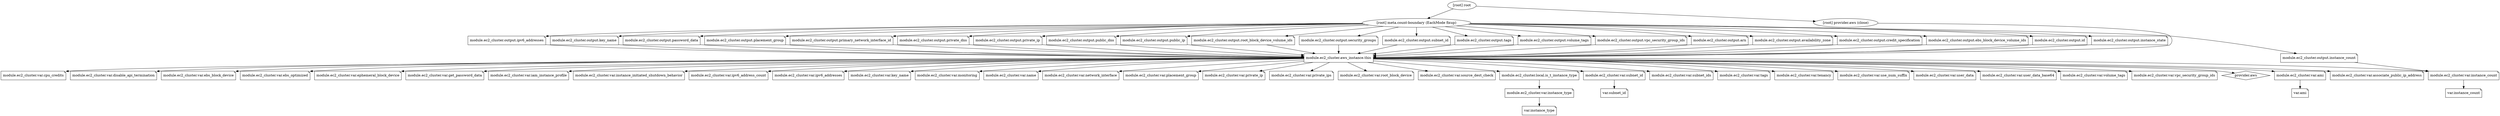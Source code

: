 digraph {
	compound = "true"
	newrank = "true"
	subgraph "root" {
		"[root] module.ec2_cluster.aws_instance.this" [label = "module.ec2_cluster.aws_instance.this", shape = "box"]
		"[root] module.ec2_cluster.local.is_t_instance_type" [label = "module.ec2_cluster.local.is_t_instance_type", shape = "note"]
		"[root] module.ec2_cluster.output.arn" [label = "module.ec2_cluster.output.arn", shape = "note"]
		"[root] module.ec2_cluster.output.availability_zone" [label = "module.ec2_cluster.output.availability_zone", shape = "note"]
		"[root] module.ec2_cluster.output.credit_specification" [label = "module.ec2_cluster.output.credit_specification", shape = "note"]
		"[root] module.ec2_cluster.output.ebs_block_device_volume_ids" [label = "module.ec2_cluster.output.ebs_block_device_volume_ids", shape = "note"]
		"[root] module.ec2_cluster.output.id" [label = "module.ec2_cluster.output.id", shape = "note"]
		"[root] module.ec2_cluster.output.instance_count" [label = "module.ec2_cluster.output.instance_count", shape = "note"]
		"[root] module.ec2_cluster.output.instance_state" [label = "module.ec2_cluster.output.instance_state", shape = "note"]
		"[root] module.ec2_cluster.output.ipv6_addresses" [label = "module.ec2_cluster.output.ipv6_addresses", shape = "note"]
		"[root] module.ec2_cluster.output.key_name" [label = "module.ec2_cluster.output.key_name", shape = "note"]
		"[root] module.ec2_cluster.output.password_data" [label = "module.ec2_cluster.output.password_data", shape = "note"]
		"[root] module.ec2_cluster.output.placement_group" [label = "module.ec2_cluster.output.placement_group", shape = "note"]
		"[root] module.ec2_cluster.output.primary_network_interface_id" [label = "module.ec2_cluster.output.primary_network_interface_id", shape = "note"]
		"[root] module.ec2_cluster.output.private_dns" [label = "module.ec2_cluster.output.private_dns", shape = "note"]
		"[root] module.ec2_cluster.output.private_ip" [label = "module.ec2_cluster.output.private_ip", shape = "note"]
		"[root] module.ec2_cluster.output.public_dns" [label = "module.ec2_cluster.output.public_dns", shape = "note"]
		"[root] module.ec2_cluster.output.public_ip" [label = "module.ec2_cluster.output.public_ip", shape = "note"]
		"[root] module.ec2_cluster.output.root_block_device_volume_ids" [label = "module.ec2_cluster.output.root_block_device_volume_ids", shape = "note"]
		"[root] module.ec2_cluster.output.security_groups" [label = "module.ec2_cluster.output.security_groups", shape = "note"]
		"[root] module.ec2_cluster.output.subnet_id" [label = "module.ec2_cluster.output.subnet_id", shape = "note"]
		"[root] module.ec2_cluster.output.tags" [label = "module.ec2_cluster.output.tags", shape = "note"]
		"[root] module.ec2_cluster.output.volume_tags" [label = "module.ec2_cluster.output.volume_tags", shape = "note"]
		"[root] module.ec2_cluster.output.vpc_security_group_ids" [label = "module.ec2_cluster.output.vpc_security_group_ids", shape = "note"]
		"[root] module.ec2_cluster.var.ami" [label = "module.ec2_cluster.var.ami", shape = "note"]
		"[root] module.ec2_cluster.var.associate_public_ip_address" [label = "module.ec2_cluster.var.associate_public_ip_address", shape = "note"]
		"[root] module.ec2_cluster.var.cpu_credits" [label = "module.ec2_cluster.var.cpu_credits", shape = "note"]
		"[root] module.ec2_cluster.var.disable_api_termination" [label = "module.ec2_cluster.var.disable_api_termination", shape = "note"]
		"[root] module.ec2_cluster.var.ebs_block_device" [label = "module.ec2_cluster.var.ebs_block_device", shape = "note"]
		"[root] module.ec2_cluster.var.ebs_optimized" [label = "module.ec2_cluster.var.ebs_optimized", shape = "note"]
		"[root] module.ec2_cluster.var.ephemeral_block_device" [label = "module.ec2_cluster.var.ephemeral_block_device", shape = "note"]
		"[root] module.ec2_cluster.var.get_password_data" [label = "module.ec2_cluster.var.get_password_data", shape = "note"]
		"[root] module.ec2_cluster.var.iam_instance_profile" [label = "module.ec2_cluster.var.iam_instance_profile", shape = "note"]
		"[root] module.ec2_cluster.var.instance_count" [label = "module.ec2_cluster.var.instance_count", shape = "note"]
		"[root] module.ec2_cluster.var.instance_initiated_shutdown_behavior" [label = "module.ec2_cluster.var.instance_initiated_shutdown_behavior", shape = "note"]
		"[root] module.ec2_cluster.var.instance_type" [label = "module.ec2_cluster.var.instance_type", shape = "note"]
		"[root] module.ec2_cluster.var.ipv6_address_count" [label = "module.ec2_cluster.var.ipv6_address_count", shape = "note"]
		"[root] module.ec2_cluster.var.ipv6_addresses" [label = "module.ec2_cluster.var.ipv6_addresses", shape = "note"]
		"[root] module.ec2_cluster.var.key_name" [label = "module.ec2_cluster.var.key_name", shape = "note"]
		"[root] module.ec2_cluster.var.monitoring" [label = "module.ec2_cluster.var.monitoring", shape = "note"]
		"[root] module.ec2_cluster.var.name" [label = "module.ec2_cluster.var.name", shape = "note"]
		"[root] module.ec2_cluster.var.network_interface" [label = "module.ec2_cluster.var.network_interface", shape = "note"]
		"[root] module.ec2_cluster.var.placement_group" [label = "module.ec2_cluster.var.placement_group", shape = "note"]
		"[root] module.ec2_cluster.var.private_ip" [label = "module.ec2_cluster.var.private_ip", shape = "note"]
		"[root] module.ec2_cluster.var.private_ips" [label = "module.ec2_cluster.var.private_ips", shape = "note"]
		"[root] module.ec2_cluster.var.root_block_device" [label = "module.ec2_cluster.var.root_block_device", shape = "note"]
		"[root] module.ec2_cluster.var.source_dest_check" [label = "module.ec2_cluster.var.source_dest_check", shape = "note"]
		"[root] module.ec2_cluster.var.subnet_id" [label = "module.ec2_cluster.var.subnet_id", shape = "note"]
		"[root] module.ec2_cluster.var.subnet_ids" [label = "module.ec2_cluster.var.subnet_ids", shape = "note"]
		"[root] module.ec2_cluster.var.tags" [label = "module.ec2_cluster.var.tags", shape = "note"]
		"[root] module.ec2_cluster.var.tenancy" [label = "module.ec2_cluster.var.tenancy", shape = "note"]
		"[root] module.ec2_cluster.var.use_num_suffix" [label = "module.ec2_cluster.var.use_num_suffix", shape = "note"]
		"[root] module.ec2_cluster.var.user_data" [label = "module.ec2_cluster.var.user_data", shape = "note"]
		"[root] module.ec2_cluster.var.user_data_base64" [label = "module.ec2_cluster.var.user_data_base64", shape = "note"]
		"[root] module.ec2_cluster.var.volume_tags" [label = "module.ec2_cluster.var.volume_tags", shape = "note"]
		"[root] module.ec2_cluster.var.vpc_security_group_ids" [label = "module.ec2_cluster.var.vpc_security_group_ids", shape = "note"]
		"[root] provider.aws" [label = "provider.aws", shape = "diamond"]
		"[root] var.ami" [label = "var.ami", shape = "note"]
		"[root] var.instance_count" [label = "var.instance_count", shape = "note"]
		"[root] var.instance_type" [label = "var.instance_type", shape = "note"]
		"[root] var.subnet_id" [label = "var.subnet_id", shape = "note"]
		"[root] meta.count-boundary (EachMode fixup)" -> "[root] module.ec2_cluster.output.arn"
		"[root] meta.count-boundary (EachMode fixup)" -> "[root] module.ec2_cluster.output.availability_zone"
		"[root] meta.count-boundary (EachMode fixup)" -> "[root] module.ec2_cluster.output.credit_specification"
		"[root] meta.count-boundary (EachMode fixup)" -> "[root] module.ec2_cluster.output.ebs_block_device_volume_ids"
		"[root] meta.count-boundary (EachMode fixup)" -> "[root] module.ec2_cluster.output.id"
		"[root] meta.count-boundary (EachMode fixup)" -> "[root] module.ec2_cluster.output.instance_count"
		"[root] meta.count-boundary (EachMode fixup)" -> "[root] module.ec2_cluster.output.instance_state"
		"[root] meta.count-boundary (EachMode fixup)" -> "[root] module.ec2_cluster.output.ipv6_addresses"
		"[root] meta.count-boundary (EachMode fixup)" -> "[root] module.ec2_cluster.output.key_name"
		"[root] meta.count-boundary (EachMode fixup)" -> "[root] module.ec2_cluster.output.password_data"
		"[root] meta.count-boundary (EachMode fixup)" -> "[root] module.ec2_cluster.output.placement_group"
		"[root] meta.count-boundary (EachMode fixup)" -> "[root] module.ec2_cluster.output.primary_network_interface_id"
		"[root] meta.count-boundary (EachMode fixup)" -> "[root] module.ec2_cluster.output.private_dns"
		"[root] meta.count-boundary (EachMode fixup)" -> "[root] module.ec2_cluster.output.private_ip"
		"[root] meta.count-boundary (EachMode fixup)" -> "[root] module.ec2_cluster.output.public_dns"
		"[root] meta.count-boundary (EachMode fixup)" -> "[root] module.ec2_cluster.output.public_ip"
		"[root] meta.count-boundary (EachMode fixup)" -> "[root] module.ec2_cluster.output.root_block_device_volume_ids"
		"[root] meta.count-boundary (EachMode fixup)" -> "[root] module.ec2_cluster.output.security_groups"
		"[root] meta.count-boundary (EachMode fixup)" -> "[root] module.ec2_cluster.output.subnet_id"
		"[root] meta.count-boundary (EachMode fixup)" -> "[root] module.ec2_cluster.output.tags"
		"[root] meta.count-boundary (EachMode fixup)" -> "[root] module.ec2_cluster.output.volume_tags"
		"[root] meta.count-boundary (EachMode fixup)" -> "[root] module.ec2_cluster.output.vpc_security_group_ids"
		"[root] module.ec2_cluster.aws_instance.this" -> "[root] module.ec2_cluster.local.is_t_instance_type"
		"[root] module.ec2_cluster.aws_instance.this" -> "[root] module.ec2_cluster.var.ami"
		"[root] module.ec2_cluster.aws_instance.this" -> "[root] module.ec2_cluster.var.associate_public_ip_address"
		"[root] module.ec2_cluster.aws_instance.this" -> "[root] module.ec2_cluster.var.cpu_credits"
		"[root] module.ec2_cluster.aws_instance.this" -> "[root] module.ec2_cluster.var.disable_api_termination"
		"[root] module.ec2_cluster.aws_instance.this" -> "[root] module.ec2_cluster.var.ebs_block_device"
		"[root] module.ec2_cluster.aws_instance.this" -> "[root] module.ec2_cluster.var.ebs_optimized"
		"[root] module.ec2_cluster.aws_instance.this" -> "[root] module.ec2_cluster.var.ephemeral_block_device"
		"[root] module.ec2_cluster.aws_instance.this" -> "[root] module.ec2_cluster.var.get_password_data"
		"[root] module.ec2_cluster.aws_instance.this" -> "[root] module.ec2_cluster.var.iam_instance_profile"
		"[root] module.ec2_cluster.aws_instance.this" -> "[root] module.ec2_cluster.var.instance_count"
		"[root] module.ec2_cluster.aws_instance.this" -> "[root] module.ec2_cluster.var.instance_initiated_shutdown_behavior"
		"[root] module.ec2_cluster.aws_instance.this" -> "[root] module.ec2_cluster.var.ipv6_address_count"
		"[root] module.ec2_cluster.aws_instance.this" -> "[root] module.ec2_cluster.var.ipv6_addresses"
		"[root] module.ec2_cluster.aws_instance.this" -> "[root] module.ec2_cluster.var.key_name"
		"[root] module.ec2_cluster.aws_instance.this" -> "[root] module.ec2_cluster.var.monitoring"
		"[root] module.ec2_cluster.aws_instance.this" -> "[root] module.ec2_cluster.var.name"
		"[root] module.ec2_cluster.aws_instance.this" -> "[root] module.ec2_cluster.var.network_interface"
		"[root] module.ec2_cluster.aws_instance.this" -> "[root] module.ec2_cluster.var.placement_group"
		"[root] module.ec2_cluster.aws_instance.this" -> "[root] module.ec2_cluster.var.private_ip"
		"[root] module.ec2_cluster.aws_instance.this" -> "[root] module.ec2_cluster.var.private_ips"
		"[root] module.ec2_cluster.aws_instance.this" -> "[root] module.ec2_cluster.var.root_block_device"
		"[root] module.ec2_cluster.aws_instance.this" -> "[root] module.ec2_cluster.var.source_dest_check"
		"[root] module.ec2_cluster.aws_instance.this" -> "[root] module.ec2_cluster.var.subnet_id"
		"[root] module.ec2_cluster.aws_instance.this" -> "[root] module.ec2_cluster.var.subnet_ids"
		"[root] module.ec2_cluster.aws_instance.this" -> "[root] module.ec2_cluster.var.tags"
		"[root] module.ec2_cluster.aws_instance.this" -> "[root] module.ec2_cluster.var.tenancy"
		"[root] module.ec2_cluster.aws_instance.this" -> "[root] module.ec2_cluster.var.use_num_suffix"
		"[root] module.ec2_cluster.aws_instance.this" -> "[root] module.ec2_cluster.var.user_data"
		"[root] module.ec2_cluster.aws_instance.this" -> "[root] module.ec2_cluster.var.user_data_base64"
		"[root] module.ec2_cluster.aws_instance.this" -> "[root] module.ec2_cluster.var.volume_tags"
		"[root] module.ec2_cluster.aws_instance.this" -> "[root] module.ec2_cluster.var.vpc_security_group_ids"
		"[root] module.ec2_cluster.aws_instance.this" -> "[root] provider.aws"
		"[root] module.ec2_cluster.local.is_t_instance_type" -> "[root] module.ec2_cluster.var.instance_type"
		"[root] module.ec2_cluster.output.arn" -> "[root] module.ec2_cluster.aws_instance.this"
		"[root] module.ec2_cluster.output.availability_zone" -> "[root] module.ec2_cluster.aws_instance.this"
		"[root] module.ec2_cluster.output.credit_specification" -> "[root] module.ec2_cluster.aws_instance.this"
		"[root] module.ec2_cluster.output.ebs_block_device_volume_ids" -> "[root] module.ec2_cluster.aws_instance.this"
		"[root] module.ec2_cluster.output.id" -> "[root] module.ec2_cluster.aws_instance.this"
		"[root] module.ec2_cluster.output.instance_count" -> "[root] module.ec2_cluster.var.instance_count"
		"[root] module.ec2_cluster.output.instance_state" -> "[root] module.ec2_cluster.aws_instance.this"
		"[root] module.ec2_cluster.output.ipv6_addresses" -> "[root] module.ec2_cluster.aws_instance.this"
		"[root] module.ec2_cluster.output.key_name" -> "[root] module.ec2_cluster.aws_instance.this"
		"[root] module.ec2_cluster.output.password_data" -> "[root] module.ec2_cluster.aws_instance.this"
		"[root] module.ec2_cluster.output.placement_group" -> "[root] module.ec2_cluster.aws_instance.this"
		"[root] module.ec2_cluster.output.primary_network_interface_id" -> "[root] module.ec2_cluster.aws_instance.this"
		"[root] module.ec2_cluster.output.private_dns" -> "[root] module.ec2_cluster.aws_instance.this"
		"[root] module.ec2_cluster.output.private_ip" -> "[root] module.ec2_cluster.aws_instance.this"
		"[root] module.ec2_cluster.output.public_dns" -> "[root] module.ec2_cluster.aws_instance.this"
		"[root] module.ec2_cluster.output.public_ip" -> "[root] module.ec2_cluster.aws_instance.this"
		"[root] module.ec2_cluster.output.root_block_device_volume_ids" -> "[root] module.ec2_cluster.aws_instance.this"
		"[root] module.ec2_cluster.output.security_groups" -> "[root] module.ec2_cluster.aws_instance.this"
		"[root] module.ec2_cluster.output.subnet_id" -> "[root] module.ec2_cluster.aws_instance.this"
		"[root] module.ec2_cluster.output.tags" -> "[root] module.ec2_cluster.aws_instance.this"
		"[root] module.ec2_cluster.output.volume_tags" -> "[root] module.ec2_cluster.aws_instance.this"
		"[root] module.ec2_cluster.output.vpc_security_group_ids" -> "[root] module.ec2_cluster.aws_instance.this"
		"[root] module.ec2_cluster.var.ami" -> "[root] var.ami"
		"[root] module.ec2_cluster.var.instance_count" -> "[root] var.instance_count"
		"[root] module.ec2_cluster.var.instance_type" -> "[root] var.instance_type"
		"[root] module.ec2_cluster.var.subnet_id" -> "[root] var.subnet_id"
		"[root] provider.aws (close)" -> "[root] module.ec2_cluster.aws_instance.this"
		"[root] root" -> "[root] meta.count-boundary (EachMode fixup)"
		"[root] root" -> "[root] provider.aws (close)"
	}
}

